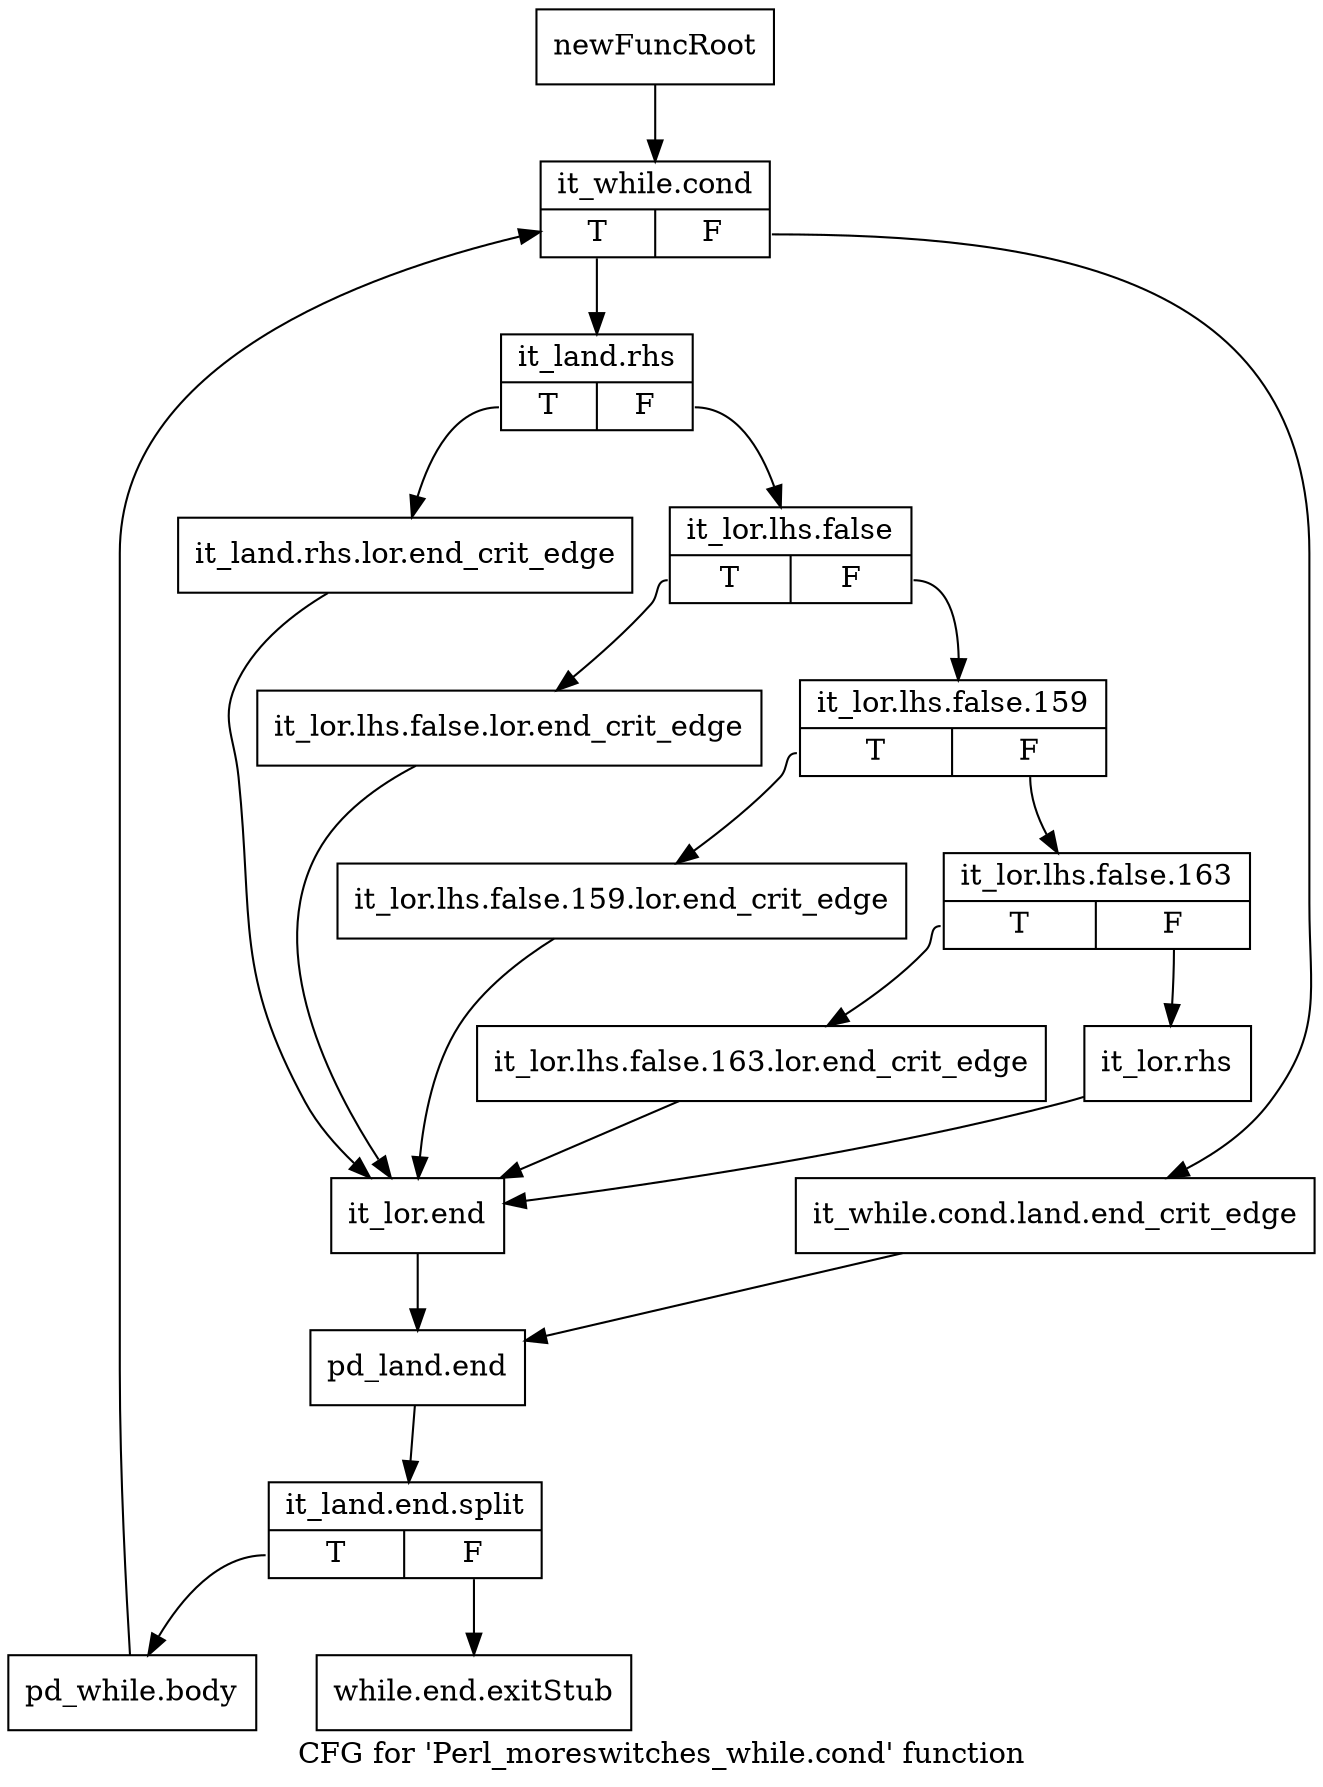 digraph "CFG for 'Perl_moreswitches_while.cond' function" {
	label="CFG for 'Perl_moreswitches_while.cond' function";

	Node0x4d44270 [shape=record,label="{newFuncRoot}"];
	Node0x4d44270 -> Node0x4d44310;
	Node0x4d442c0 [shape=record,label="{while.end.exitStub}"];
	Node0x4d44310 [shape=record,label="{it_while.cond|{<s0>T|<s1>F}}"];
	Node0x4d44310:s0 -> Node0x4d443b0;
	Node0x4d44310:s1 -> Node0x4d44360;
	Node0x4d44360 [shape=record,label="{it_while.cond.land.end_crit_edge}"];
	Node0x4d44360 -> Node0x4d446d0;
	Node0x4d443b0 [shape=record,label="{it_land.rhs|{<s0>T|<s1>F}}"];
	Node0x4d443b0:s0 -> Node0x4d44630;
	Node0x4d443b0:s1 -> Node0x4d44400;
	Node0x4d44400 [shape=record,label="{it_lor.lhs.false|{<s0>T|<s1>F}}"];
	Node0x4d44400:s0 -> Node0x4d445e0;
	Node0x4d44400:s1 -> Node0x4d44450;
	Node0x4d44450 [shape=record,label="{it_lor.lhs.false.159|{<s0>T|<s1>F}}"];
	Node0x4d44450:s0 -> Node0x4d44590;
	Node0x4d44450:s1 -> Node0x4d444a0;
	Node0x4d444a0 [shape=record,label="{it_lor.lhs.false.163|{<s0>T|<s1>F}}"];
	Node0x4d444a0:s0 -> Node0x4d44540;
	Node0x4d444a0:s1 -> Node0x4d444f0;
	Node0x4d444f0 [shape=record,label="{it_lor.rhs}"];
	Node0x4d444f0 -> Node0x4d44680;
	Node0x4d44540 [shape=record,label="{it_lor.lhs.false.163.lor.end_crit_edge}"];
	Node0x4d44540 -> Node0x4d44680;
	Node0x4d44590 [shape=record,label="{it_lor.lhs.false.159.lor.end_crit_edge}"];
	Node0x4d44590 -> Node0x4d44680;
	Node0x4d445e0 [shape=record,label="{it_lor.lhs.false.lor.end_crit_edge}"];
	Node0x4d445e0 -> Node0x4d44680;
	Node0x4d44630 [shape=record,label="{it_land.rhs.lor.end_crit_edge}"];
	Node0x4d44630 -> Node0x4d44680;
	Node0x4d44680 [shape=record,label="{it_lor.end}"];
	Node0x4d44680 -> Node0x4d446d0;
	Node0x4d446d0 [shape=record,label="{pd_land.end}"];
	Node0x4d446d0 -> Node0x66eded0;
	Node0x66eded0 [shape=record,label="{it_land.end.split|{<s0>T|<s1>F}}"];
	Node0x66eded0:s0 -> Node0x4d44720;
	Node0x66eded0:s1 -> Node0x4d442c0;
	Node0x4d44720 [shape=record,label="{pd_while.body}"];
	Node0x4d44720 -> Node0x4d44310;
}
